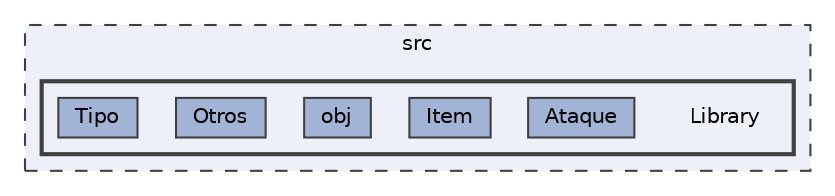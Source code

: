 digraph "C:/Users/Isabela/Desktop/INGENIERÍA/Programación II/Repositorios/PII_Pokemon/src/Library"
{
 // INTERACTIVE_SVG=YES
 // LATEX_PDF_SIZE
  bgcolor="transparent";
  edge [fontname=Helvetica,fontsize=10,labelfontname=Helvetica,labelfontsize=10];
  node [fontname=Helvetica,fontsize=10,shape=box,height=0.2,width=0.4];
  compound=true
  subgraph clusterdir_68267d1309a1af8e8297ef4c3efbcdba {
    graph [ bgcolor="#edf0f7", pencolor="grey25", label="src", fontname=Helvetica,fontsize=10 style="filled,dashed", URL="dir_68267d1309a1af8e8297ef4c3efbcdba.html",tooltip=""]
  subgraph clusterdir_f741251061e5c7c7ed48ab45c3348f11 {
    graph [ bgcolor="#edf0f7", pencolor="grey25", label="", fontname=Helvetica,fontsize=10 style="filled,bold", URL="dir_f741251061e5c7c7ed48ab45c3348f11.html",tooltip=""]
    dir_f741251061e5c7c7ed48ab45c3348f11 [shape=plaintext, label="Library"];
  dir_49c6254b98a9b9eb8bb4a19c2aa3e1fc [label="Ataque", fillcolor="#a2b4d6", color="grey25", style="filled", URL="dir_49c6254b98a9b9eb8bb4a19c2aa3e1fc.html",tooltip=""];
  dir_6c2d4d6b0dd6565c602de96f36b42cbb [label="Item", fillcolor="#a2b4d6", color="grey25", style="filled", URL="dir_6c2d4d6b0dd6565c602de96f36b42cbb.html",tooltip=""];
  dir_489a34f874ee199237b4241587f8b6f5 [label="obj", fillcolor="#a2b4d6", color="grey25", style="filled", URL="dir_489a34f874ee199237b4241587f8b6f5.html",tooltip=""];
  dir_1bf831e3ee1b85e5f05f8f8626ece706 [label="Otros", fillcolor="#a2b4d6", color="grey25", style="filled", URL="dir_1bf831e3ee1b85e5f05f8f8626ece706.html",tooltip=""];
  dir_57be7f5402c58ad4338eed093b7c69cb [label="Tipo", fillcolor="#a2b4d6", color="grey25", style="filled", URL="dir_57be7f5402c58ad4338eed093b7c69cb.html",tooltip=""];
  }
  }
}
